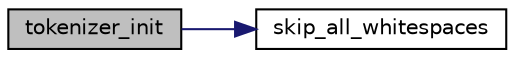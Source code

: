 digraph G
{
  edge [fontname="Helvetica",fontsize="10",labelfontname="Helvetica",labelfontsize="10"];
  node [fontname="Helvetica",fontsize="10",shape=record];
  rankdir="LR";
  Node1 [label="tokenizer_init",height=0.2,width=0.4,color="black", fillcolor="grey75", style="filled" fontcolor="black"];
  Node1 -> Node2 [color="midnightblue",fontsize="10",style="solid",fontname="Helvetica"];
  Node2 [label="skip_all_whitespaces",height=0.2,width=0.4,color="black", fillcolor="white", style="filled",URL="$tokenizer_8c.html#a0ac73043946f7efab0d3a25fcbb53e58"];
}
